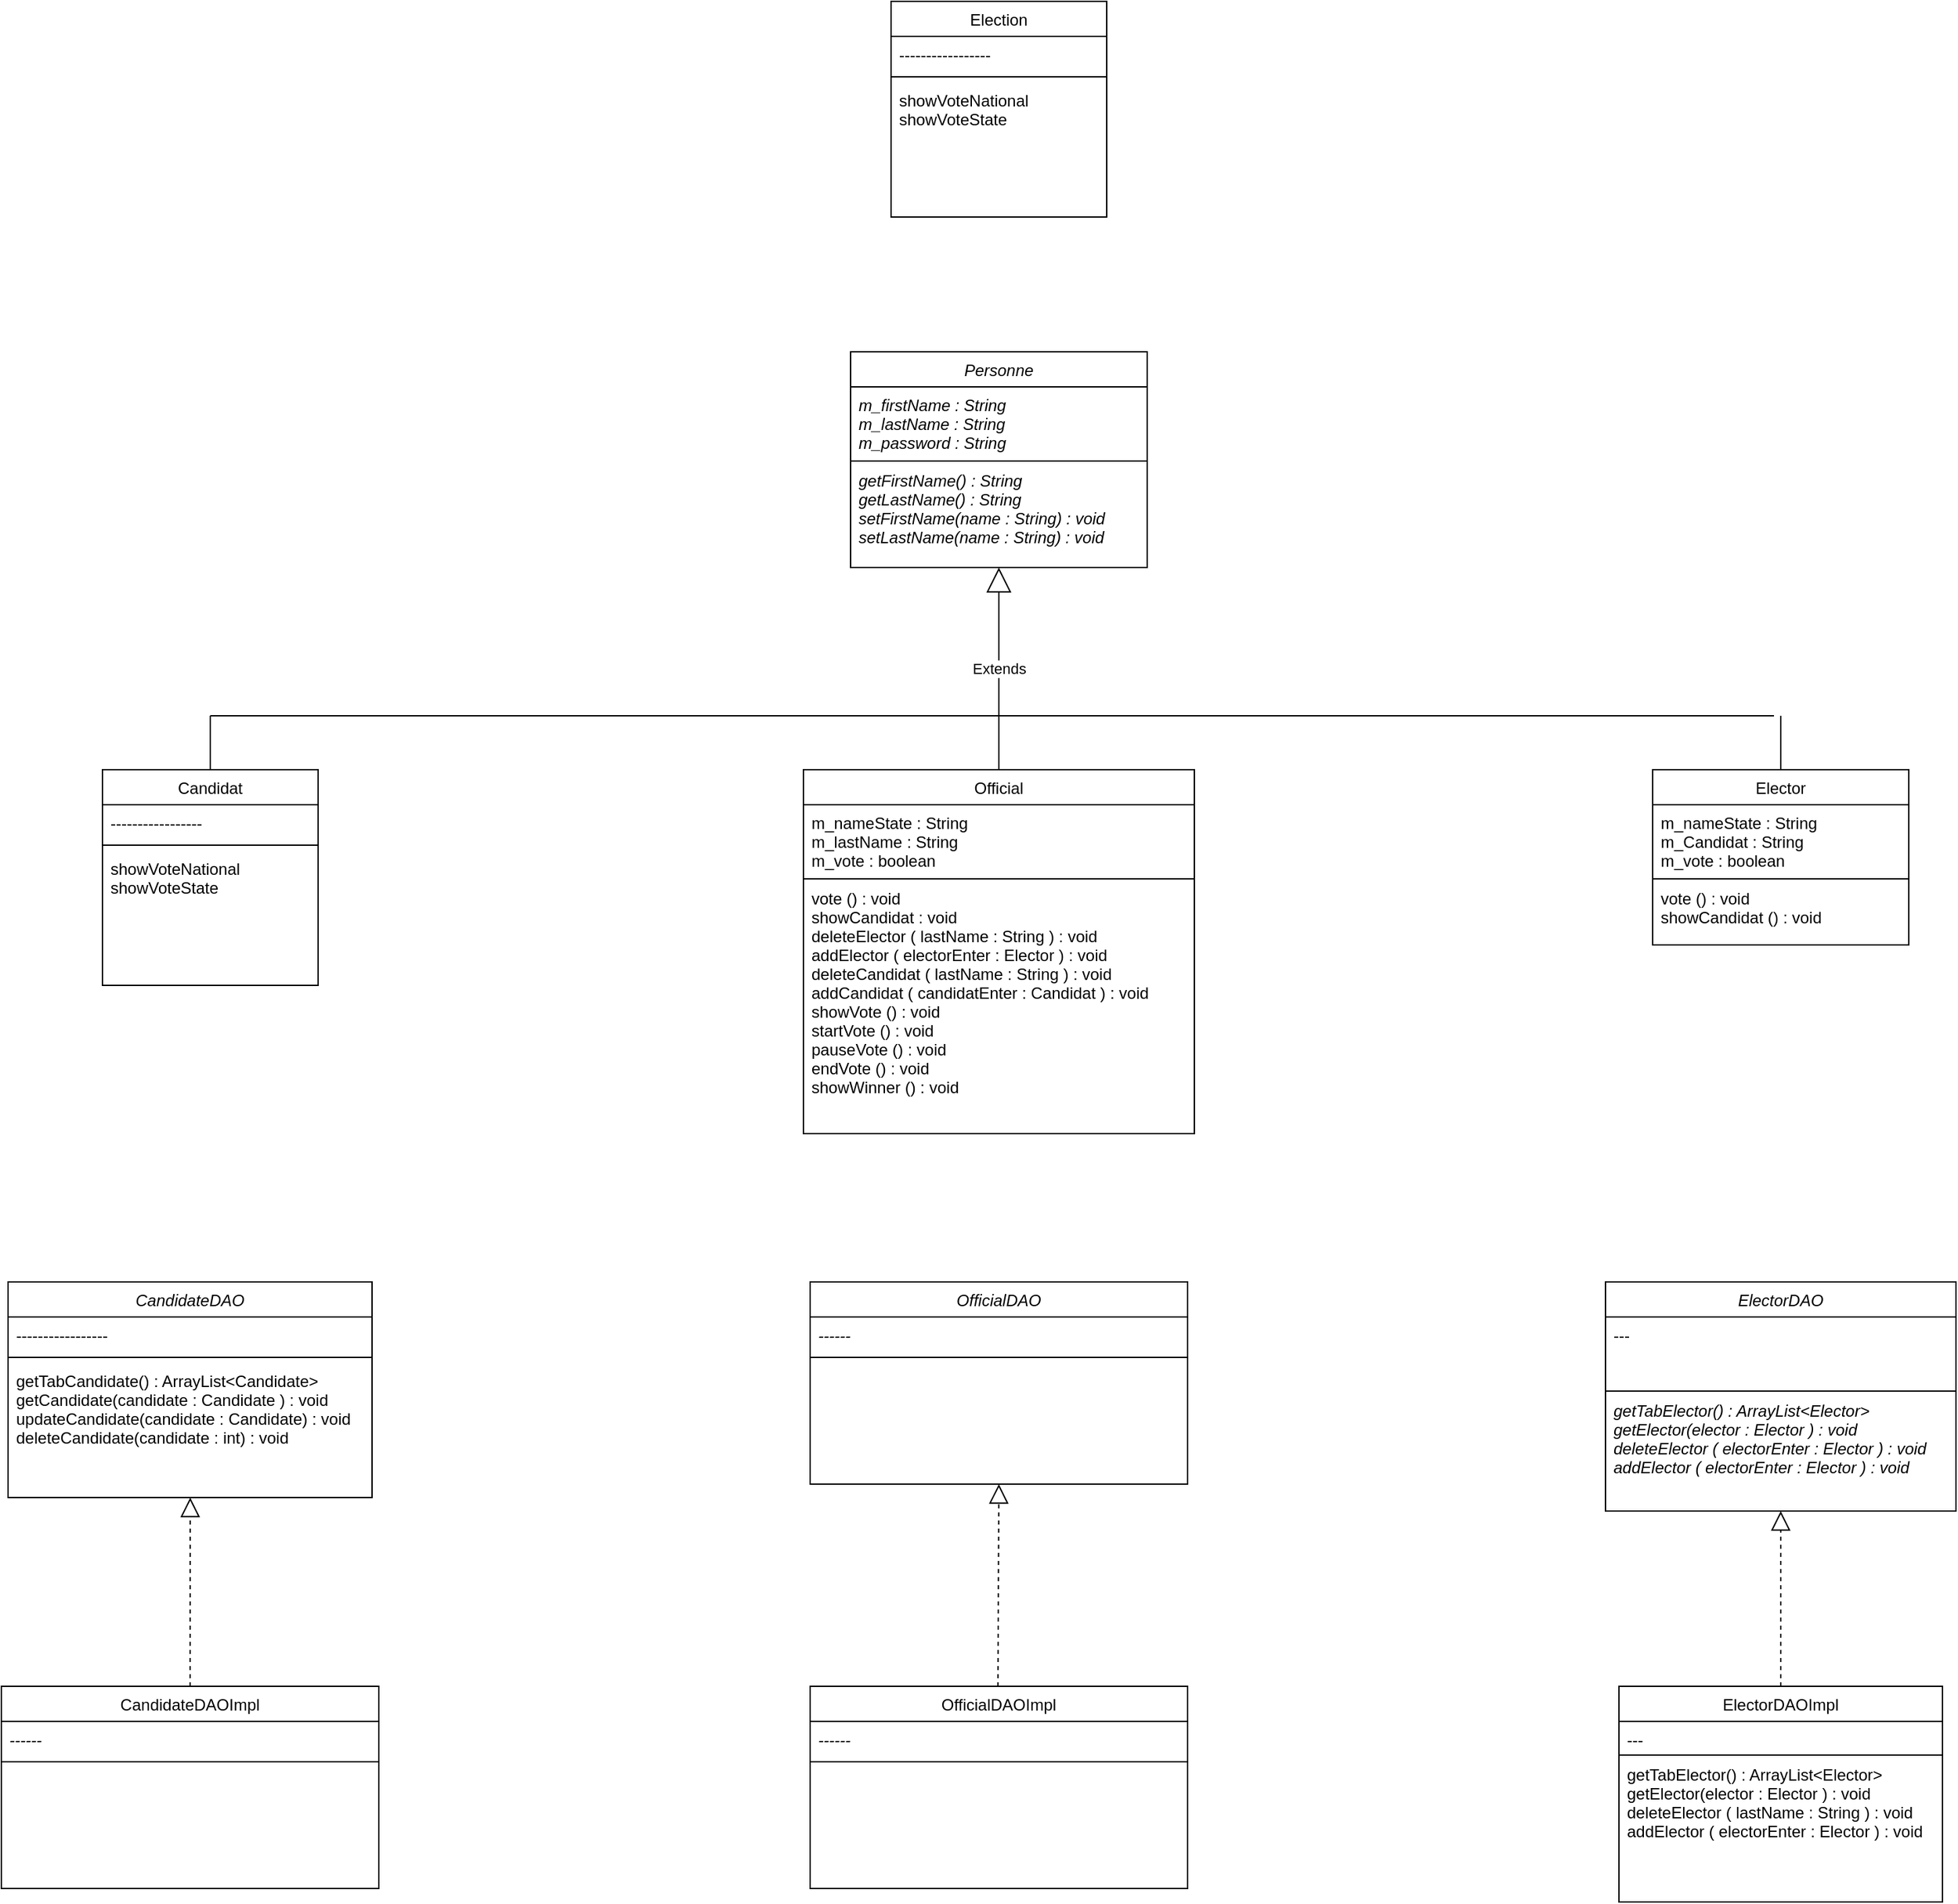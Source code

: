 <mxfile version="13.10.2" type="device"><diagram id="Czc2_N3RN8RW1SPeIlxV" name="Page-1"><mxGraphModel dx="2067" dy="1858" grid="1" gridSize="10" guides="1" tooltips="1" connect="1" arrows="1" fold="1" page="1" pageScale="1" pageWidth="827" pageHeight="1169" math="0" shadow="0"><root><mxCell id="WIyWlLk6GJQsqaUBKTNV-0"/><mxCell id="WIyWlLk6GJQsqaUBKTNV-1" parent="WIyWlLk6GJQsqaUBKTNV-0"/><mxCell id="zkfFHV4jXpPFQw0GAbJ--0" value="OfficialDAO" style="swimlane;fontStyle=2;align=center;verticalAlign=top;childLayout=stackLayout;horizontal=1;startSize=26;horizontalStack=0;resizeParent=1;resizeLast=0;collapsible=1;marginBottom=0;rounded=0;shadow=0;strokeWidth=1;" parent="WIyWlLk6GJQsqaUBKTNV-1" vertex="1"><mxGeometry x="-145" y="-60" width="280" height="150" as="geometry"><mxRectangle x="230" y="140" width="160" height="26" as="alternateBounds"/></mxGeometry></mxCell><mxCell id="zkfFHV4jXpPFQw0GAbJ--1" value="------" style="text;align=left;verticalAlign=top;spacingLeft=4;spacingRight=4;overflow=hidden;rotatable=0;points=[[0,0.5],[1,0.5]];portConstraint=eastwest;fontStyle=2" parent="zkfFHV4jXpPFQw0GAbJ--0" vertex="1"><mxGeometry y="26" width="280" height="26" as="geometry"/></mxCell><mxCell id="zkfFHV4jXpPFQw0GAbJ--4" value="" style="line;html=1;strokeWidth=1;align=left;verticalAlign=middle;spacingTop=-1;spacingLeft=3;spacingRight=3;rotatable=0;labelPosition=right;points=[];portConstraint=eastwest;" parent="zkfFHV4jXpPFQw0GAbJ--0" vertex="1"><mxGeometry y="52" width="280" height="8" as="geometry"/></mxCell><mxCell id="zkfFHV4jXpPFQw0GAbJ--13" value="CandidateDAO" style="swimlane;fontStyle=2;align=center;verticalAlign=top;childLayout=stackLayout;horizontal=1;startSize=26;horizontalStack=0;resizeParent=1;resizeLast=0;collapsible=1;marginBottom=0;rounded=0;shadow=0;strokeWidth=1;" parent="WIyWlLk6GJQsqaUBKTNV-1" vertex="1"><mxGeometry x="-740" y="-60" width="270" height="160" as="geometry"><mxRectangle x="340" y="380" width="170" height="26" as="alternateBounds"/></mxGeometry></mxCell><mxCell id="zkfFHV4jXpPFQw0GAbJ--14" value="-----------------" style="text;align=left;verticalAlign=top;spacingLeft=4;spacingRight=4;overflow=hidden;rotatable=0;points=[[0,0.5],[1,0.5]];portConstraint=eastwest;" parent="zkfFHV4jXpPFQw0GAbJ--13" vertex="1"><mxGeometry y="26" width="270" height="26" as="geometry"/></mxCell><mxCell id="zkfFHV4jXpPFQw0GAbJ--15" value="" style="line;html=1;strokeWidth=1;align=left;verticalAlign=middle;spacingTop=-1;spacingLeft=3;spacingRight=3;rotatable=0;labelPosition=right;points=[];portConstraint=eastwest;" parent="zkfFHV4jXpPFQw0GAbJ--13" vertex="1"><mxGeometry y="52" width="270" height="8" as="geometry"/></mxCell><mxCell id="4lA3_uiwcB0Spm6uKQDl-0" value="getTabCandidate() : ArrayList&lt;Candidate&gt;&#10;getCandidate(candidate : Candidate ) : void&#10;updateCandidate(candidate : Candidate) : void&#10;deleteCandidate(candidate : int) : void " style="text;align=left;verticalAlign=top;spacingLeft=4;spacingRight=4;overflow=hidden;rotatable=0;points=[[0,0.5],[1,0.5]];portConstraint=eastwest;" parent="zkfFHV4jXpPFQw0GAbJ--13" vertex="1"><mxGeometry y="60" width="270" height="100" as="geometry"/></mxCell><mxCell id="zkfFHV4jXpPFQw0GAbJ--17" value="Elector" style="swimlane;fontStyle=0;align=center;verticalAlign=top;childLayout=stackLayout;horizontal=1;startSize=26;horizontalStack=0;resizeParent=1;resizeLast=0;collapsible=1;marginBottom=0;rounded=0;shadow=0;strokeWidth=1;" parent="WIyWlLk6GJQsqaUBKTNV-1" vertex="1"><mxGeometry x="480" y="-440" width="190" height="130" as="geometry"><mxRectangle x="550" y="140" width="160" height="26" as="alternateBounds"/></mxGeometry></mxCell><mxCell id="4lA3_uiwcB0Spm6uKQDl-2" value="m_nameState : String&#10;m_Candidat : String&#10;m_vote : boolean" style="text;align=left;verticalAlign=top;spacingLeft=4;spacingRight=4;overflow=hidden;rotatable=0;points=[[0,0.5],[1,0.5]];portConstraint=eastwest;rounded=0;shadow=0;html=0;" parent="zkfFHV4jXpPFQw0GAbJ--17" vertex="1"><mxGeometry y="26" width="190" height="54" as="geometry"/></mxCell><mxCell id="zkfFHV4jXpPFQw0GAbJ--23" value="" style="line;html=1;strokeWidth=1;align=left;verticalAlign=middle;spacingTop=-1;spacingLeft=3;spacingRight=3;rotatable=0;labelPosition=right;points=[];portConstraint=eastwest;" parent="zkfFHV4jXpPFQw0GAbJ--17" vertex="1"><mxGeometry y="80" width="190" height="2" as="geometry"/></mxCell><mxCell id="zkfFHV4jXpPFQw0GAbJ--24" value="vote () : void&#10;showCandidat () : void" style="text;align=left;verticalAlign=top;spacingLeft=4;spacingRight=4;overflow=hidden;rotatable=0;points=[[0,0.5],[1,0.5]];portConstraint=eastwest;" parent="zkfFHV4jXpPFQw0GAbJ--17" vertex="1"><mxGeometry y="82" width="190" height="48" as="geometry"/></mxCell><mxCell id="4lA3_uiwcB0Spm6uKQDl-3" value="Election" style="swimlane;fontStyle=0;align=center;verticalAlign=top;childLayout=stackLayout;horizontal=1;startSize=26;horizontalStack=0;resizeParent=1;resizeLast=0;collapsible=1;marginBottom=0;rounded=0;shadow=0;strokeWidth=1;" parent="WIyWlLk6GJQsqaUBKTNV-1" vertex="1"><mxGeometry x="-85" y="-1010" width="160" height="160" as="geometry"><mxRectangle x="340" y="380" width="170" height="26" as="alternateBounds"/></mxGeometry></mxCell><mxCell id="4lA3_uiwcB0Spm6uKQDl-4" value="-----------------" style="text;align=left;verticalAlign=top;spacingLeft=4;spacingRight=4;overflow=hidden;rotatable=0;points=[[0,0.5],[1,0.5]];portConstraint=eastwest;" parent="4lA3_uiwcB0Spm6uKQDl-3" vertex="1"><mxGeometry y="26" width="160" height="26" as="geometry"/></mxCell><mxCell id="4lA3_uiwcB0Spm6uKQDl-5" value="" style="line;html=1;strokeWidth=1;align=left;verticalAlign=middle;spacingTop=-1;spacingLeft=3;spacingRight=3;rotatable=0;labelPosition=right;points=[];portConstraint=eastwest;" parent="4lA3_uiwcB0Spm6uKQDl-3" vertex="1"><mxGeometry y="52" width="160" height="8" as="geometry"/></mxCell><mxCell id="4lA3_uiwcB0Spm6uKQDl-6" value="showVoteNational&#10;showVoteState&#10;" style="text;align=left;verticalAlign=top;spacingLeft=4;spacingRight=4;overflow=hidden;rotatable=0;points=[[0,0.5],[1,0.5]];portConstraint=eastwest;" parent="4lA3_uiwcB0Spm6uKQDl-3" vertex="1"><mxGeometry y="60" width="160" height="100" as="geometry"/></mxCell><mxCell id="SlRX2zcdhBu8g0HOtJSi-1" value="Candidat" style="swimlane;fontStyle=0;align=center;verticalAlign=top;childLayout=stackLayout;horizontal=1;startSize=26;horizontalStack=0;resizeParent=1;resizeLast=0;collapsible=1;marginBottom=0;rounded=0;shadow=0;strokeWidth=1;" parent="WIyWlLk6GJQsqaUBKTNV-1" vertex="1"><mxGeometry x="-670" y="-440" width="160" height="160" as="geometry"><mxRectangle x="340" y="380" width="170" height="26" as="alternateBounds"/></mxGeometry></mxCell><mxCell id="SlRX2zcdhBu8g0HOtJSi-2" value="-----------------" style="text;align=left;verticalAlign=top;spacingLeft=4;spacingRight=4;overflow=hidden;rotatable=0;points=[[0,0.5],[1,0.5]];portConstraint=eastwest;" parent="SlRX2zcdhBu8g0HOtJSi-1" vertex="1"><mxGeometry y="26" width="160" height="26" as="geometry"/></mxCell><mxCell id="SlRX2zcdhBu8g0HOtJSi-3" value="" style="line;html=1;strokeWidth=1;align=left;verticalAlign=middle;spacingTop=-1;spacingLeft=3;spacingRight=3;rotatable=0;labelPosition=right;points=[];portConstraint=eastwest;" parent="SlRX2zcdhBu8g0HOtJSi-1" vertex="1"><mxGeometry y="52" width="160" height="8" as="geometry"/></mxCell><mxCell id="SlRX2zcdhBu8g0HOtJSi-4" value="showVoteNational&#10;showVoteState&#10;" style="text;align=left;verticalAlign=top;spacingLeft=4;spacingRight=4;overflow=hidden;rotatable=0;points=[[0,0.5],[1,0.5]];portConstraint=eastwest;" parent="SlRX2zcdhBu8g0HOtJSi-1" vertex="1"><mxGeometry y="60" width="160" height="100" as="geometry"/></mxCell><mxCell id="SlRX2zcdhBu8g0HOtJSi-6" value="Personne" style="swimlane;fontStyle=2;align=center;verticalAlign=top;childLayout=stackLayout;horizontal=1;startSize=26;horizontalStack=0;resizeParent=1;resizeLast=0;collapsible=1;marginBottom=0;rounded=0;shadow=0;strokeWidth=1;" parent="WIyWlLk6GJQsqaUBKTNV-1" vertex="1"><mxGeometry x="-115" y="-750" width="220" height="160" as="geometry"><mxRectangle x="550" y="140" width="160" height="26" as="alternateBounds"/></mxGeometry></mxCell><mxCell id="SlRX2zcdhBu8g0HOtJSi-7" value="m_firstName : String&#10;m_lastName : String&#10;m_password : String" style="text;align=left;verticalAlign=top;spacingLeft=4;spacingRight=4;overflow=hidden;rotatable=0;points=[[0,0.5],[1,0.5]];portConstraint=eastwest;rounded=0;shadow=0;html=0;fontStyle=2" parent="SlRX2zcdhBu8g0HOtJSi-6" vertex="1"><mxGeometry y="26" width="220" height="54" as="geometry"/></mxCell><mxCell id="SlRX2zcdhBu8g0HOtJSi-8" value="" style="line;html=1;strokeWidth=1;align=left;verticalAlign=middle;spacingTop=-1;spacingLeft=3;spacingRight=3;rotatable=0;labelPosition=right;points=[];portConstraint=eastwest;" parent="SlRX2zcdhBu8g0HOtJSi-6" vertex="1"><mxGeometry y="80" width="220" height="2" as="geometry"/></mxCell><mxCell id="SlRX2zcdhBu8g0HOtJSi-9" value="getFirstName() : String&#10;getLastName() : String&#10;setFirstName(name : String) : void&#10;setLastName(name : String) : void  &#10;&#10;" style="text;align=left;verticalAlign=top;spacingLeft=4;spacingRight=4;overflow=hidden;rotatable=0;points=[[0,0.5],[1,0.5]];portConstraint=eastwest;fontStyle=2" parent="SlRX2zcdhBu8g0HOtJSi-6" vertex="1"><mxGeometry y="82" width="220" height="78" as="geometry"/></mxCell><mxCell id="SlRX2zcdhBu8g0HOtJSi-11" value="ElectorDAO" style="swimlane;fontStyle=2;align=center;verticalAlign=top;childLayout=stackLayout;horizontal=1;startSize=26;horizontalStack=0;resizeParent=1;resizeLast=0;collapsible=1;marginBottom=0;rounded=0;shadow=0;strokeWidth=1;" parent="WIyWlLk6GJQsqaUBKTNV-1" vertex="1"><mxGeometry x="445" y="-60" width="260" height="170" as="geometry"><mxRectangle x="550" y="140" width="160" height="26" as="alternateBounds"/></mxGeometry></mxCell><mxCell id="SlRX2zcdhBu8g0HOtJSi-12" value="---" style="text;align=left;verticalAlign=top;spacingLeft=4;spacingRight=4;overflow=hidden;rotatable=0;points=[[0,0.5],[1,0.5]];portConstraint=eastwest;rounded=0;shadow=0;html=0;" parent="SlRX2zcdhBu8g0HOtJSi-11" vertex="1"><mxGeometry y="26" width="260" height="54" as="geometry"/></mxCell><mxCell id="SlRX2zcdhBu8g0HOtJSi-13" value="" style="line;html=1;strokeWidth=1;align=left;verticalAlign=middle;spacingTop=-1;spacingLeft=3;spacingRight=3;rotatable=0;labelPosition=right;points=[];portConstraint=eastwest;" parent="SlRX2zcdhBu8g0HOtJSi-11" vertex="1"><mxGeometry y="80" width="260" height="2" as="geometry"/></mxCell><mxCell id="SlRX2zcdhBu8g0HOtJSi-14" value="getTabElector() : ArrayList&lt;Elector&gt;&#10;getElector(elector : Elector ) : void &#10;deleteElector ( electorEnter : Elector ) : void &#10;addElector ( electorEnter : Elector ) : void " style="text;align=left;verticalAlign=top;spacingLeft=4;spacingRight=4;overflow=hidden;rotatable=0;points=[[0,0.5],[1,0.5]];portConstraint=eastwest;fontStyle=2" parent="SlRX2zcdhBu8g0HOtJSi-11" vertex="1"><mxGeometry y="82" width="260" height="88" as="geometry"/></mxCell><mxCell id="SlRX2zcdhBu8g0HOtJSi-15" value="ElectorDAOImpl" style="swimlane;fontStyle=0;align=center;verticalAlign=top;childLayout=stackLayout;horizontal=1;startSize=26;horizontalStack=0;resizeParent=1;resizeLast=0;collapsible=1;marginBottom=0;rounded=0;shadow=0;strokeWidth=1;" parent="WIyWlLk6GJQsqaUBKTNV-1" vertex="1"><mxGeometry x="455" y="240" width="240" height="160" as="geometry"><mxRectangle x="550" y="140" width="160" height="26" as="alternateBounds"/></mxGeometry></mxCell><mxCell id="SlRX2zcdhBu8g0HOtJSi-16" value="---" style="text;align=left;verticalAlign=top;spacingLeft=4;spacingRight=4;overflow=hidden;rotatable=0;points=[[0,0.5],[1,0.5]];portConstraint=eastwest;rounded=0;shadow=0;html=0;" parent="SlRX2zcdhBu8g0HOtJSi-15" vertex="1"><mxGeometry y="26" width="240" height="24" as="geometry"/></mxCell><mxCell id="SlRX2zcdhBu8g0HOtJSi-17" value="" style="line;html=1;strokeWidth=1;align=left;verticalAlign=middle;spacingTop=-1;spacingLeft=3;spacingRight=3;rotatable=0;labelPosition=right;points=[];portConstraint=eastwest;" parent="SlRX2zcdhBu8g0HOtJSi-15" vertex="1"><mxGeometry y="50" width="240" height="2" as="geometry"/></mxCell><mxCell id="SlRX2zcdhBu8g0HOtJSi-18" value="getTabElector() : ArrayList&lt;Elector&gt;&#10;getElector(elector : Elector ) : void &#10;deleteElector ( lastName : String ) : void &#10;addElector ( electorEnter : Elector ) : void" style="text;align=left;verticalAlign=top;spacingLeft=4;spacingRight=4;overflow=hidden;rotatable=0;points=[[0,0.5],[1,0.5]];portConstraint=eastwest;" parent="SlRX2zcdhBu8g0HOtJSi-15" vertex="1"><mxGeometry y="52" width="240" height="88" as="geometry"/></mxCell><mxCell id="SlRX2zcdhBu8g0HOtJSi-22" value="Official" style="swimlane;fontStyle=0;align=center;verticalAlign=top;childLayout=stackLayout;horizontal=1;startSize=26;horizontalStack=0;resizeParent=1;resizeLast=0;collapsible=1;marginBottom=0;rounded=0;shadow=0;strokeWidth=1;" parent="WIyWlLk6GJQsqaUBKTNV-1" vertex="1"><mxGeometry x="-150" y="-440" width="290" height="270" as="geometry"><mxRectangle x="550" y="140" width="160" height="26" as="alternateBounds"/></mxGeometry></mxCell><mxCell id="SlRX2zcdhBu8g0HOtJSi-23" value="m_nameState : String&#10;m_lastName : String&#10;m_vote : boolean" style="text;align=left;verticalAlign=top;spacingLeft=4;spacingRight=4;overflow=hidden;rotatable=0;points=[[0,0.5],[1,0.5]];portConstraint=eastwest;rounded=0;shadow=0;html=0;" parent="SlRX2zcdhBu8g0HOtJSi-22" vertex="1"><mxGeometry y="26" width="290" height="54" as="geometry"/></mxCell><mxCell id="SlRX2zcdhBu8g0HOtJSi-24" value="" style="line;html=1;strokeWidth=1;align=left;verticalAlign=middle;spacingTop=-1;spacingLeft=3;spacingRight=3;rotatable=0;labelPosition=right;points=[];portConstraint=eastwest;" parent="SlRX2zcdhBu8g0HOtJSi-22" vertex="1"><mxGeometry y="80" width="290" height="2" as="geometry"/></mxCell><mxCell id="SlRX2zcdhBu8g0HOtJSi-25" value="vote () : void&#10;showCandidat : void&#10;deleteElector ( lastName : String ) : void &#10;addElector ( electorEnter : Elector ) : void&#10;deleteCandidat ( lastName : String ) : void &#10;addCandidat ( candidatEnter : Candidat ) : void&#10;showVote () : void &#10;startVote () : void &#10;pauseVote () : void &#10;endVote () : void &#10;showWinner () : void " style="text;align=left;verticalAlign=top;spacingLeft=4;spacingRight=4;overflow=hidden;rotatable=0;points=[[0,0.5],[1,0.5]];portConstraint=eastwest;fontStyle=0" parent="SlRX2zcdhBu8g0HOtJSi-22" vertex="1"><mxGeometry y="82" width="290" height="178" as="geometry"/></mxCell><mxCell id="SlRX2zcdhBu8g0HOtJSi-27" value="OfficialDAOImpl" style="swimlane;fontStyle=0;align=center;verticalAlign=top;childLayout=stackLayout;horizontal=1;startSize=26;horizontalStack=0;resizeParent=1;resizeLast=0;collapsible=1;marginBottom=0;rounded=0;shadow=0;strokeWidth=1;" parent="WIyWlLk6GJQsqaUBKTNV-1" vertex="1"><mxGeometry x="-145" y="240" width="280" height="150" as="geometry"><mxRectangle x="230" y="140" width="160" height="26" as="alternateBounds"/></mxGeometry></mxCell><mxCell id="SlRX2zcdhBu8g0HOtJSi-28" value="------" style="text;align=left;verticalAlign=top;spacingLeft=4;spacingRight=4;overflow=hidden;rotatable=0;points=[[0,0.5],[1,0.5]];portConstraint=eastwest;fontStyle=2" parent="SlRX2zcdhBu8g0HOtJSi-27" vertex="1"><mxGeometry y="26" width="280" height="26" as="geometry"/></mxCell><mxCell id="SlRX2zcdhBu8g0HOtJSi-29" value="" style="line;html=1;strokeWidth=1;align=left;verticalAlign=middle;spacingTop=-1;spacingLeft=3;spacingRight=3;rotatable=0;labelPosition=right;points=[];portConstraint=eastwest;" parent="SlRX2zcdhBu8g0HOtJSi-27" vertex="1"><mxGeometry y="52" width="280" height="8" as="geometry"/></mxCell><mxCell id="Ecnn39iOjEB3BVJ0UBDC-0" value="Extends" style="endArrow=block;endSize=16;endFill=0;html=1;exitX=0.5;exitY=0;exitDx=0;exitDy=0;" edge="1" parent="WIyWlLk6GJQsqaUBKTNV-1" source="SlRX2zcdhBu8g0HOtJSi-22" target="SlRX2zcdhBu8g0HOtJSi-9"><mxGeometry width="160" relative="1" as="geometry"><mxPoint x="20" y="-350" as="sourcePoint"/><mxPoint x="180" y="-350" as="targetPoint"/></mxGeometry></mxCell><mxCell id="Ecnn39iOjEB3BVJ0UBDC-1" value="" style="endArrow=none;html=1;" edge="1" parent="WIyWlLk6GJQsqaUBKTNV-1"><mxGeometry width="50" height="50" relative="1" as="geometry"><mxPoint y="-480" as="sourcePoint"/><mxPoint x="570" y="-480" as="targetPoint"/></mxGeometry></mxCell><mxCell id="Ecnn39iOjEB3BVJ0UBDC-3" value="" style="endArrow=none;html=1;exitX=0.5;exitY=0;exitDx=0;exitDy=0;" edge="1" parent="WIyWlLk6GJQsqaUBKTNV-1" source="zkfFHV4jXpPFQw0GAbJ--17"><mxGeometry width="50" height="50" relative="1" as="geometry"><mxPoint x="270" y="-360" as="sourcePoint"/><mxPoint x="575" y="-480" as="targetPoint"/></mxGeometry></mxCell><mxCell id="Ecnn39iOjEB3BVJ0UBDC-4" value="" style="endArrow=none;html=1;" edge="1" parent="WIyWlLk6GJQsqaUBKTNV-1"><mxGeometry width="50" height="50" relative="1" as="geometry"><mxPoint x="-590" y="-480" as="sourcePoint"/><mxPoint y="-480" as="targetPoint"/></mxGeometry></mxCell><mxCell id="Ecnn39iOjEB3BVJ0UBDC-5" value="" style="endArrow=none;html=1;entryX=0.5;entryY=0;entryDx=0;entryDy=0;" edge="1" parent="WIyWlLk6GJQsqaUBKTNV-1" target="SlRX2zcdhBu8g0HOtJSi-1"><mxGeometry width="50" height="50" relative="1" as="geometry"><mxPoint x="-590" y="-480" as="sourcePoint"/><mxPoint x="-280" y="-420" as="targetPoint"/></mxGeometry></mxCell><mxCell id="Ecnn39iOjEB3BVJ0UBDC-7" value="" style="endArrow=block;dashed=1;endFill=0;endSize=12;html=1;exitX=0.5;exitY=0;exitDx=0;exitDy=0;" edge="1" parent="WIyWlLk6GJQsqaUBKTNV-1" source="SlRX2zcdhBu8g0HOtJSi-15" target="SlRX2zcdhBu8g0HOtJSi-14"><mxGeometry width="160" relative="1" as="geometry"><mxPoint x="280" y="90" as="sourcePoint"/><mxPoint x="440" y="90" as="targetPoint"/></mxGeometry></mxCell><mxCell id="Ecnn39iOjEB3BVJ0UBDC-8" value="" style="endArrow=block;dashed=1;endFill=0;endSize=12;html=1;exitX=0.5;exitY=0;exitDx=0;exitDy=0;entryX=0.5;entryY=1;entryDx=0;entryDy=0;" edge="1" parent="WIyWlLk6GJQsqaUBKTNV-1" target="zkfFHV4jXpPFQw0GAbJ--0"><mxGeometry width="160" relative="1" as="geometry"><mxPoint x="-5.71" y="240" as="sourcePoint"/><mxPoint x="-5.71" y="110" as="targetPoint"/></mxGeometry></mxCell><mxCell id="Ecnn39iOjEB3BVJ0UBDC-9" value="CandidateDAOImpl" style="swimlane;fontStyle=0;align=center;verticalAlign=top;childLayout=stackLayout;horizontal=1;startSize=26;horizontalStack=0;resizeParent=1;resizeLast=0;collapsible=1;marginBottom=0;rounded=0;shadow=0;strokeWidth=1;" vertex="1" parent="WIyWlLk6GJQsqaUBKTNV-1"><mxGeometry x="-745" y="240" width="280" height="150" as="geometry"><mxRectangle x="230" y="140" width="160" height="26" as="alternateBounds"/></mxGeometry></mxCell><mxCell id="Ecnn39iOjEB3BVJ0UBDC-10" value="------" style="text;align=left;verticalAlign=top;spacingLeft=4;spacingRight=4;overflow=hidden;rotatable=0;points=[[0,0.5],[1,0.5]];portConstraint=eastwest;fontStyle=2" vertex="1" parent="Ecnn39iOjEB3BVJ0UBDC-9"><mxGeometry y="26" width="280" height="26" as="geometry"/></mxCell><mxCell id="Ecnn39iOjEB3BVJ0UBDC-11" value="" style="line;html=1;strokeWidth=1;align=left;verticalAlign=middle;spacingTop=-1;spacingLeft=3;spacingRight=3;rotatable=0;labelPosition=right;points=[];portConstraint=eastwest;" vertex="1" parent="Ecnn39iOjEB3BVJ0UBDC-9"><mxGeometry y="52" width="280" height="8" as="geometry"/></mxCell><mxCell id="Ecnn39iOjEB3BVJ0UBDC-12" value="" style="endArrow=block;dashed=1;endFill=0;endSize=12;html=1;exitX=0.5;exitY=0;exitDx=0;exitDy=0;entryX=0.5;entryY=1;entryDx=0;entryDy=0;" edge="1" parent="WIyWlLk6GJQsqaUBKTNV-1" source="Ecnn39iOjEB3BVJ0UBDC-9"><mxGeometry width="160" relative="1" as="geometry"><mxPoint x="-605.59" y="250" as="sourcePoint"/><mxPoint x="-604.88" y="100" as="targetPoint"/></mxGeometry></mxCell></root></mxGraphModel></diagram></mxfile>